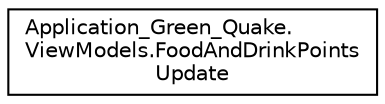 digraph "Graphical Class Hierarchy"
{
 // LATEX_PDF_SIZE
  edge [fontname="Helvetica",fontsize="10",labelfontname="Helvetica",labelfontsize="10"];
  node [fontname="Helvetica",fontsize="10",shape=record];
  rankdir="LR";
  Node0 [label="Application_Green_Quake.\lViewModels.FoodAndDrinkPoints\lUpdate",height=0.2,width=0.4,color="black", fillcolor="white", style="filled",URL="$class_application___green___quake_1_1_view_models_1_1_food_and_drink_points_update.html",tooltip=" "];
}
